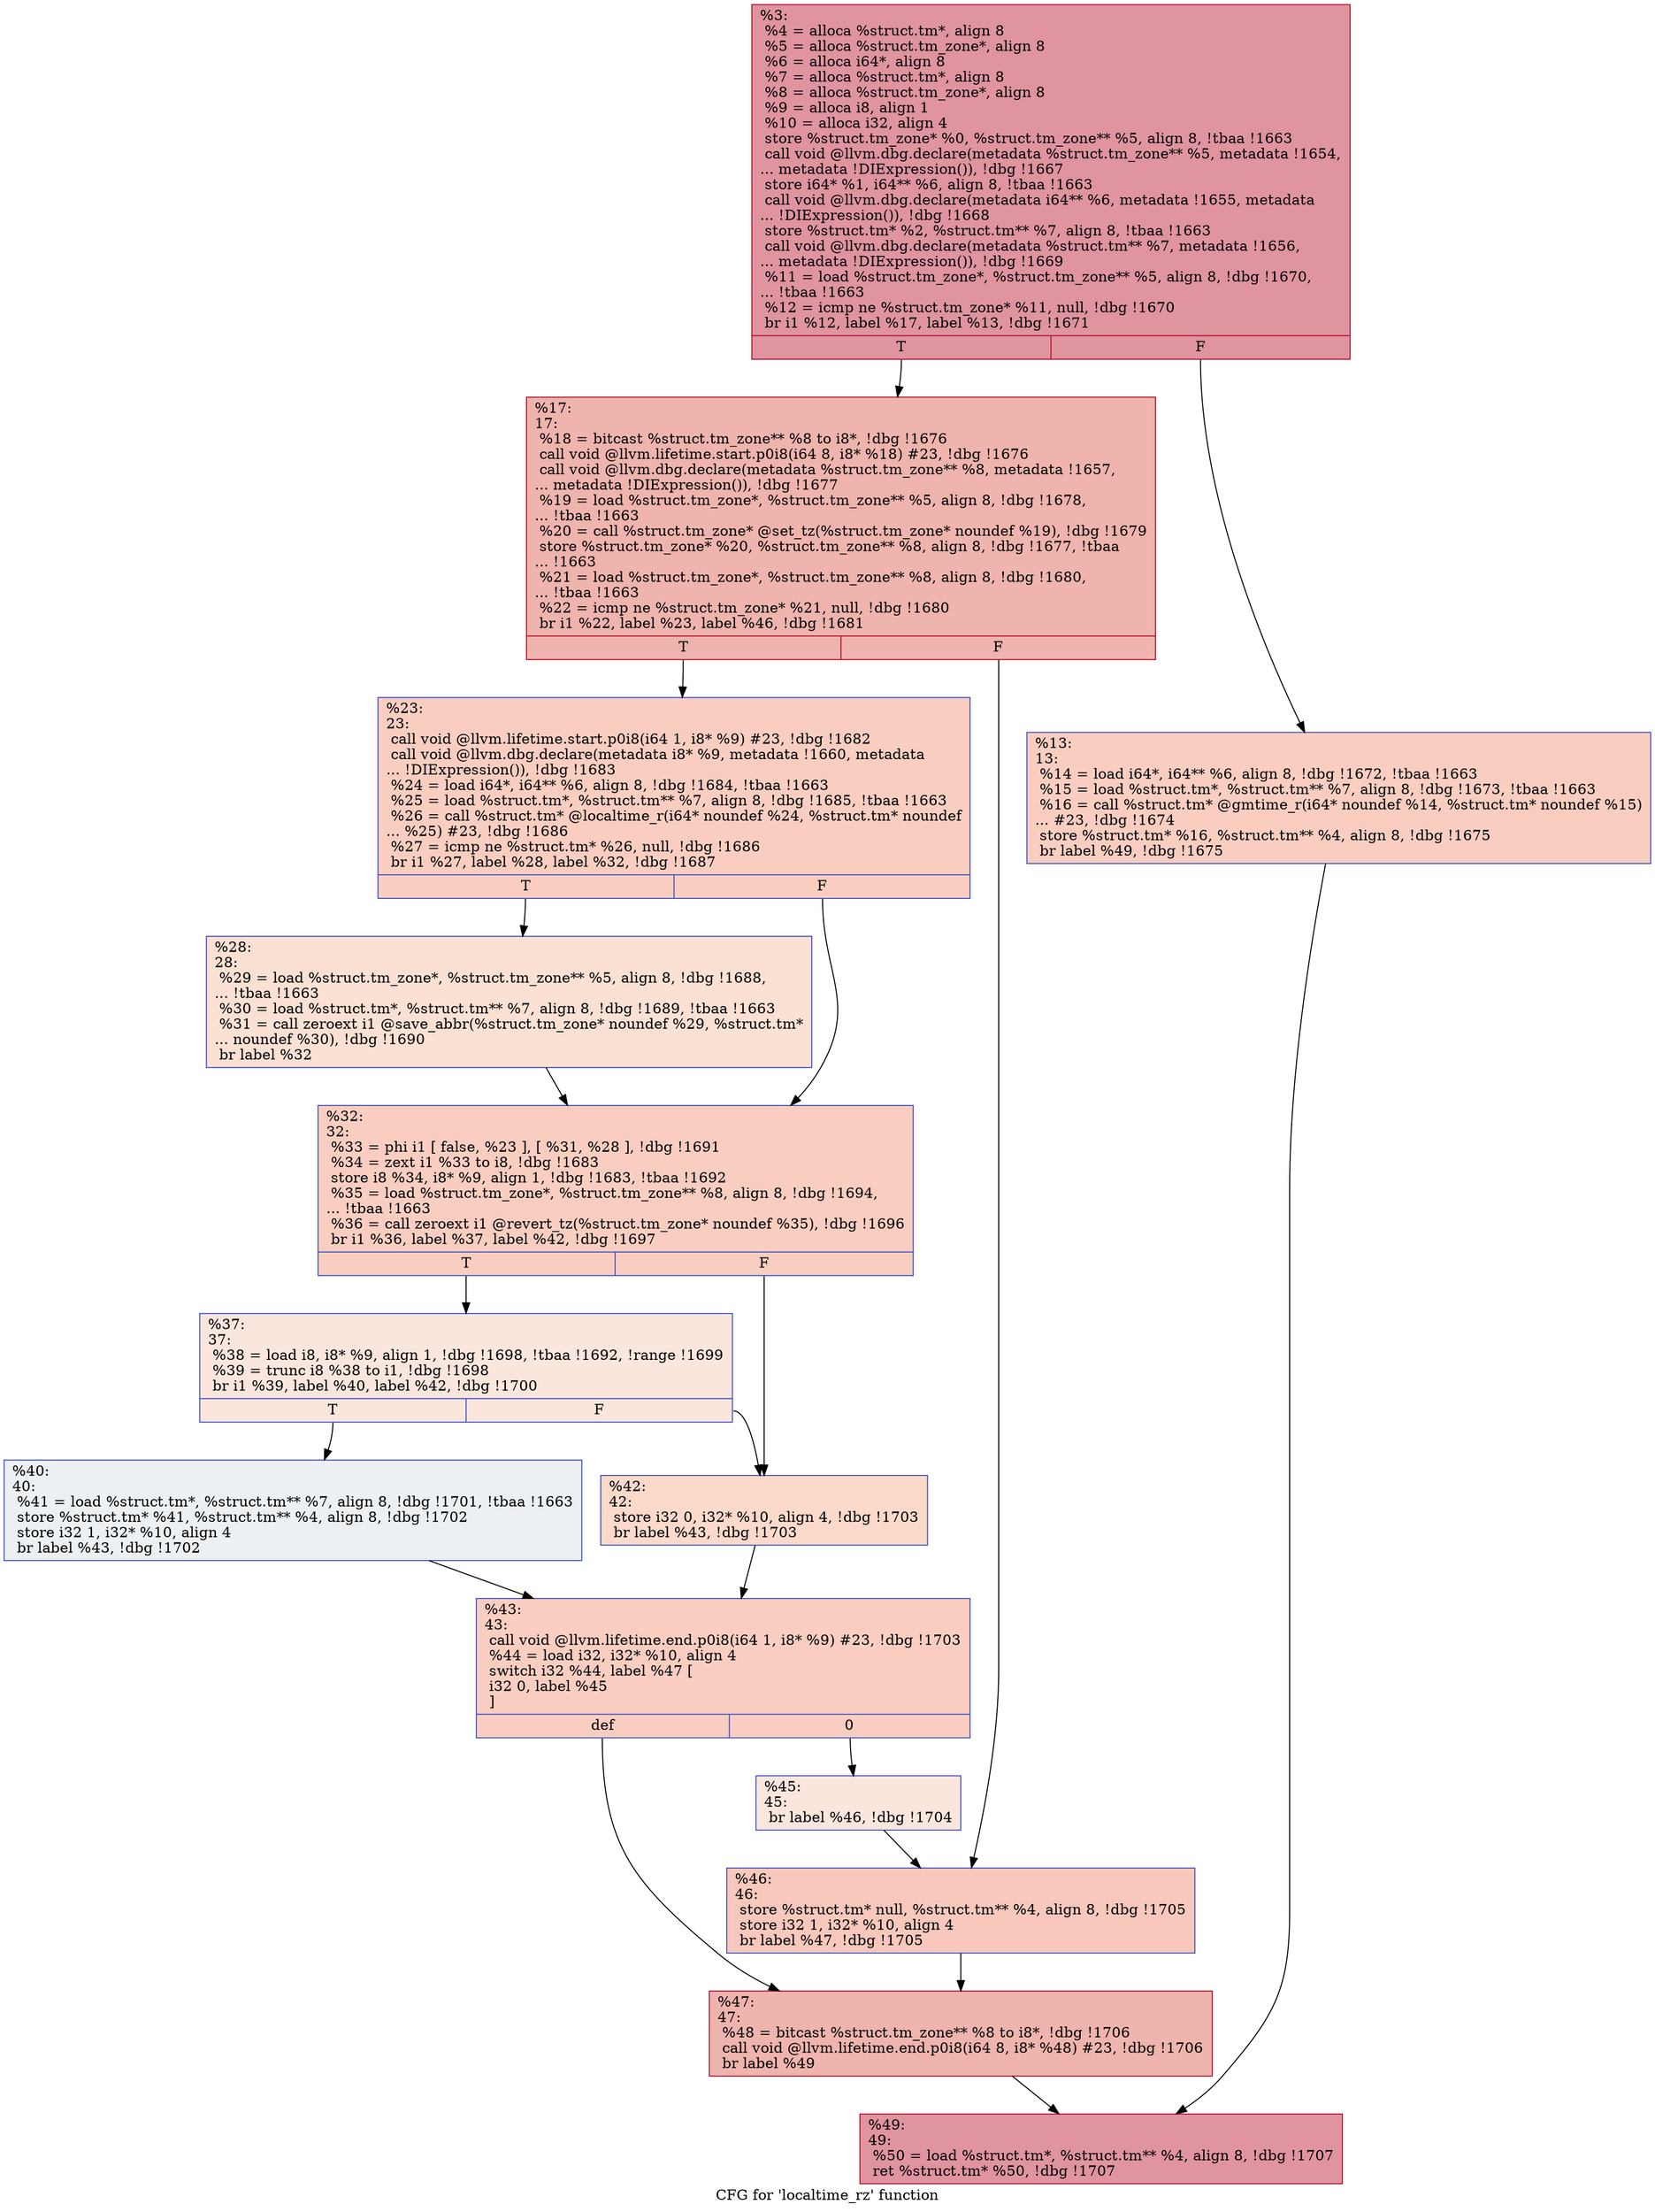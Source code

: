 digraph "CFG for 'localtime_rz' function" {
	label="CFG for 'localtime_rz' function";

	Node0x1857e20 [shape=record,color="#b70d28ff", style=filled, fillcolor="#b70d2870",label="{%3:\l  %4 = alloca %struct.tm*, align 8\l  %5 = alloca %struct.tm_zone*, align 8\l  %6 = alloca i64*, align 8\l  %7 = alloca %struct.tm*, align 8\l  %8 = alloca %struct.tm_zone*, align 8\l  %9 = alloca i8, align 1\l  %10 = alloca i32, align 4\l  store %struct.tm_zone* %0, %struct.tm_zone** %5, align 8, !tbaa !1663\l  call void @llvm.dbg.declare(metadata %struct.tm_zone** %5, metadata !1654,\l... metadata !DIExpression()), !dbg !1667\l  store i64* %1, i64** %6, align 8, !tbaa !1663\l  call void @llvm.dbg.declare(metadata i64** %6, metadata !1655, metadata\l... !DIExpression()), !dbg !1668\l  store %struct.tm* %2, %struct.tm** %7, align 8, !tbaa !1663\l  call void @llvm.dbg.declare(metadata %struct.tm** %7, metadata !1656,\l... metadata !DIExpression()), !dbg !1669\l  %11 = load %struct.tm_zone*, %struct.tm_zone** %5, align 8, !dbg !1670,\l... !tbaa !1663\l  %12 = icmp ne %struct.tm_zone* %11, null, !dbg !1670\l  br i1 %12, label %17, label %13, !dbg !1671\l|{<s0>T|<s1>F}}"];
	Node0x1857e20:s0 -> Node0x1857f40;
	Node0x1857e20:s1 -> Node0x1857ef0;
	Node0x1857ef0 [shape=record,color="#3d50c3ff", style=filled, fillcolor="#f2907270",label="{%13:\l13:                                               \l  %14 = load i64*, i64** %6, align 8, !dbg !1672, !tbaa !1663\l  %15 = load %struct.tm*, %struct.tm** %7, align 8, !dbg !1673, !tbaa !1663\l  %16 = call %struct.tm* @gmtime_r(i64* noundef %14, %struct.tm* noundef %15)\l... #23, !dbg !1674\l  store %struct.tm* %16, %struct.tm** %4, align 8, !dbg !1675\l  br label %49, !dbg !1675\l}"];
	Node0x1857ef0 -> Node0x18582b0;
	Node0x1857f40 [shape=record,color="#b70d28ff", style=filled, fillcolor="#d8564670",label="{%17:\l17:                                               \l  %18 = bitcast %struct.tm_zone** %8 to i8*, !dbg !1676\l  call void @llvm.lifetime.start.p0i8(i64 8, i8* %18) #23, !dbg !1676\l  call void @llvm.dbg.declare(metadata %struct.tm_zone** %8, metadata !1657,\l... metadata !DIExpression()), !dbg !1677\l  %19 = load %struct.tm_zone*, %struct.tm_zone** %5, align 8, !dbg !1678,\l... !tbaa !1663\l  %20 = call %struct.tm_zone* @set_tz(%struct.tm_zone* noundef %19), !dbg !1679\l  store %struct.tm_zone* %20, %struct.tm_zone** %8, align 8, !dbg !1677, !tbaa\l... !1663\l  %21 = load %struct.tm_zone*, %struct.tm_zone** %8, align 8, !dbg !1680,\l... !tbaa !1663\l  %22 = icmp ne %struct.tm_zone* %21, null, !dbg !1680\l  br i1 %22, label %23, label %46, !dbg !1681\l|{<s0>T|<s1>F}}"];
	Node0x1857f40:s0 -> Node0x1857f90;
	Node0x1857f40:s1 -> Node0x1858210;
	Node0x1857f90 [shape=record,color="#3d50c3ff", style=filled, fillcolor="#f2907270",label="{%23:\l23:                                               \l  call void @llvm.lifetime.start.p0i8(i64 1, i8* %9) #23, !dbg !1682\l  call void @llvm.dbg.declare(metadata i8* %9, metadata !1660, metadata\l... !DIExpression()), !dbg !1683\l  %24 = load i64*, i64** %6, align 8, !dbg !1684, !tbaa !1663\l  %25 = load %struct.tm*, %struct.tm** %7, align 8, !dbg !1685, !tbaa !1663\l  %26 = call %struct.tm* @localtime_r(i64* noundef %24, %struct.tm* noundef\l... %25) #23, !dbg !1686\l  %27 = icmp ne %struct.tm* %26, null, !dbg !1686\l  br i1 %27, label %28, label %32, !dbg !1687\l|{<s0>T|<s1>F}}"];
	Node0x1857f90:s0 -> Node0x1857fe0;
	Node0x1857f90:s1 -> Node0x1858030;
	Node0x1857fe0 [shape=record,color="#3d50c3ff", style=filled, fillcolor="#f7b99e70",label="{%28:\l28:                                               \l  %29 = load %struct.tm_zone*, %struct.tm_zone** %5, align 8, !dbg !1688,\l... !tbaa !1663\l  %30 = load %struct.tm*, %struct.tm** %7, align 8, !dbg !1689, !tbaa !1663\l  %31 = call zeroext i1 @save_abbr(%struct.tm_zone* noundef %29, %struct.tm*\l... noundef %30), !dbg !1690\l  br label %32\l}"];
	Node0x1857fe0 -> Node0x1858030;
	Node0x1858030 [shape=record,color="#3d50c3ff", style=filled, fillcolor="#f2907270",label="{%32:\l32:                                               \l  %33 = phi i1 [ false, %23 ], [ %31, %28 ], !dbg !1691\l  %34 = zext i1 %33 to i8, !dbg !1683\l  store i8 %34, i8* %9, align 1, !dbg !1683, !tbaa !1692\l  %35 = load %struct.tm_zone*, %struct.tm_zone** %8, align 8, !dbg !1694,\l... !tbaa !1663\l  %36 = call zeroext i1 @revert_tz(%struct.tm_zone* noundef %35), !dbg !1696\l  br i1 %36, label %37, label %42, !dbg !1697\l|{<s0>T|<s1>F}}"];
	Node0x1858030:s0 -> Node0x1858080;
	Node0x1858030:s1 -> Node0x1858120;
	Node0x1858080 [shape=record,color="#3d50c3ff", style=filled, fillcolor="#f3c7b170",label="{%37:\l37:                                               \l  %38 = load i8, i8* %9, align 1, !dbg !1698, !tbaa !1692, !range !1699\l  %39 = trunc i8 %38 to i1, !dbg !1698\l  br i1 %39, label %40, label %42, !dbg !1700\l|{<s0>T|<s1>F}}"];
	Node0x1858080:s0 -> Node0x18580d0;
	Node0x1858080:s1 -> Node0x1858120;
	Node0x18580d0 [shape=record,color="#3d50c3ff", style=filled, fillcolor="#d6dce470",label="{%40:\l40:                                               \l  %41 = load %struct.tm*, %struct.tm** %7, align 8, !dbg !1701, !tbaa !1663\l  store %struct.tm* %41, %struct.tm** %4, align 8, !dbg !1702\l  store i32 1, i32* %10, align 4\l  br label %43, !dbg !1702\l}"];
	Node0x18580d0 -> Node0x1858170;
	Node0x1858120 [shape=record,color="#3d50c3ff", style=filled, fillcolor="#f7a88970",label="{%42:\l42:                                               \l  store i32 0, i32* %10, align 4, !dbg !1703\l  br label %43, !dbg !1703\l}"];
	Node0x1858120 -> Node0x1858170;
	Node0x1858170 [shape=record,color="#3d50c3ff", style=filled, fillcolor="#f2907270",label="{%43:\l43:                                               \l  call void @llvm.lifetime.end.p0i8(i64 1, i8* %9) #23, !dbg !1703\l  %44 = load i32, i32* %10, align 4\l  switch i32 %44, label %47 [\l    i32 0, label %45\l  ]\l|{<s0>def|<s1>0}}"];
	Node0x1858170:s0 -> Node0x1858260;
	Node0x1858170:s1 -> Node0x18581c0;
	Node0x18581c0 [shape=record,color="#3d50c3ff", style=filled, fillcolor="#f3c7b170",label="{%45:\l45:                                               \l  br label %46, !dbg !1704\l}"];
	Node0x18581c0 -> Node0x1858210;
	Node0x1858210 [shape=record,color="#3d50c3ff", style=filled, fillcolor="#ed836670",label="{%46:\l46:                                               \l  store %struct.tm* null, %struct.tm** %4, align 8, !dbg !1705\l  store i32 1, i32* %10, align 4\l  br label %47, !dbg !1705\l}"];
	Node0x1858210 -> Node0x1858260;
	Node0x1858260 [shape=record,color="#b70d28ff", style=filled, fillcolor="#d8564670",label="{%47:\l47:                                               \l  %48 = bitcast %struct.tm_zone** %8 to i8*, !dbg !1706\l  call void @llvm.lifetime.end.p0i8(i64 8, i8* %48) #23, !dbg !1706\l  br label %49\l}"];
	Node0x1858260 -> Node0x18582b0;
	Node0x18582b0 [shape=record,color="#b70d28ff", style=filled, fillcolor="#b70d2870",label="{%49:\l49:                                               \l  %50 = load %struct.tm*, %struct.tm** %4, align 8, !dbg !1707\l  ret %struct.tm* %50, !dbg !1707\l}"];
}
